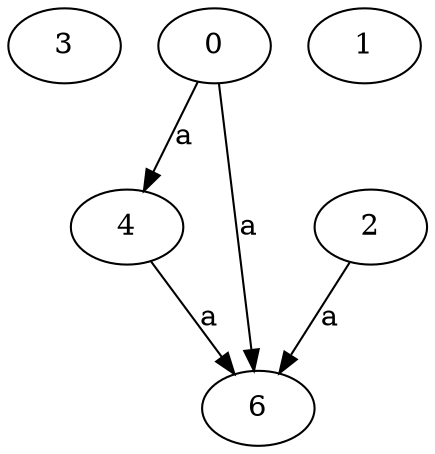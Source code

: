 strict digraph  {
3;
4;
0;
1;
2;
6;
4 -> 6  [label=a];
0 -> 4  [label=a];
0 -> 6  [label=a];
2 -> 6  [label=a];
}
